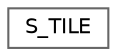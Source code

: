 digraph "그래픽컬한 클래스 계통도"
{
 // LATEX_PDF_SIZE
  bgcolor="transparent";
  edge [fontname=Helvetica,fontsize=10,labelfontname=Helvetica,labelfontsize=10];
  node [fontname=Helvetica,fontsize=10,shape=box,height=0.2,width=0.4];
  rankdir="LR";
  Node0 [id="Node000000",label="S_TILE",height=0.2,width=0.4,color="grey40", fillcolor="white", style="filled",URL="$struct_s___t_i_l_e.html",tooltip=" "];
}
